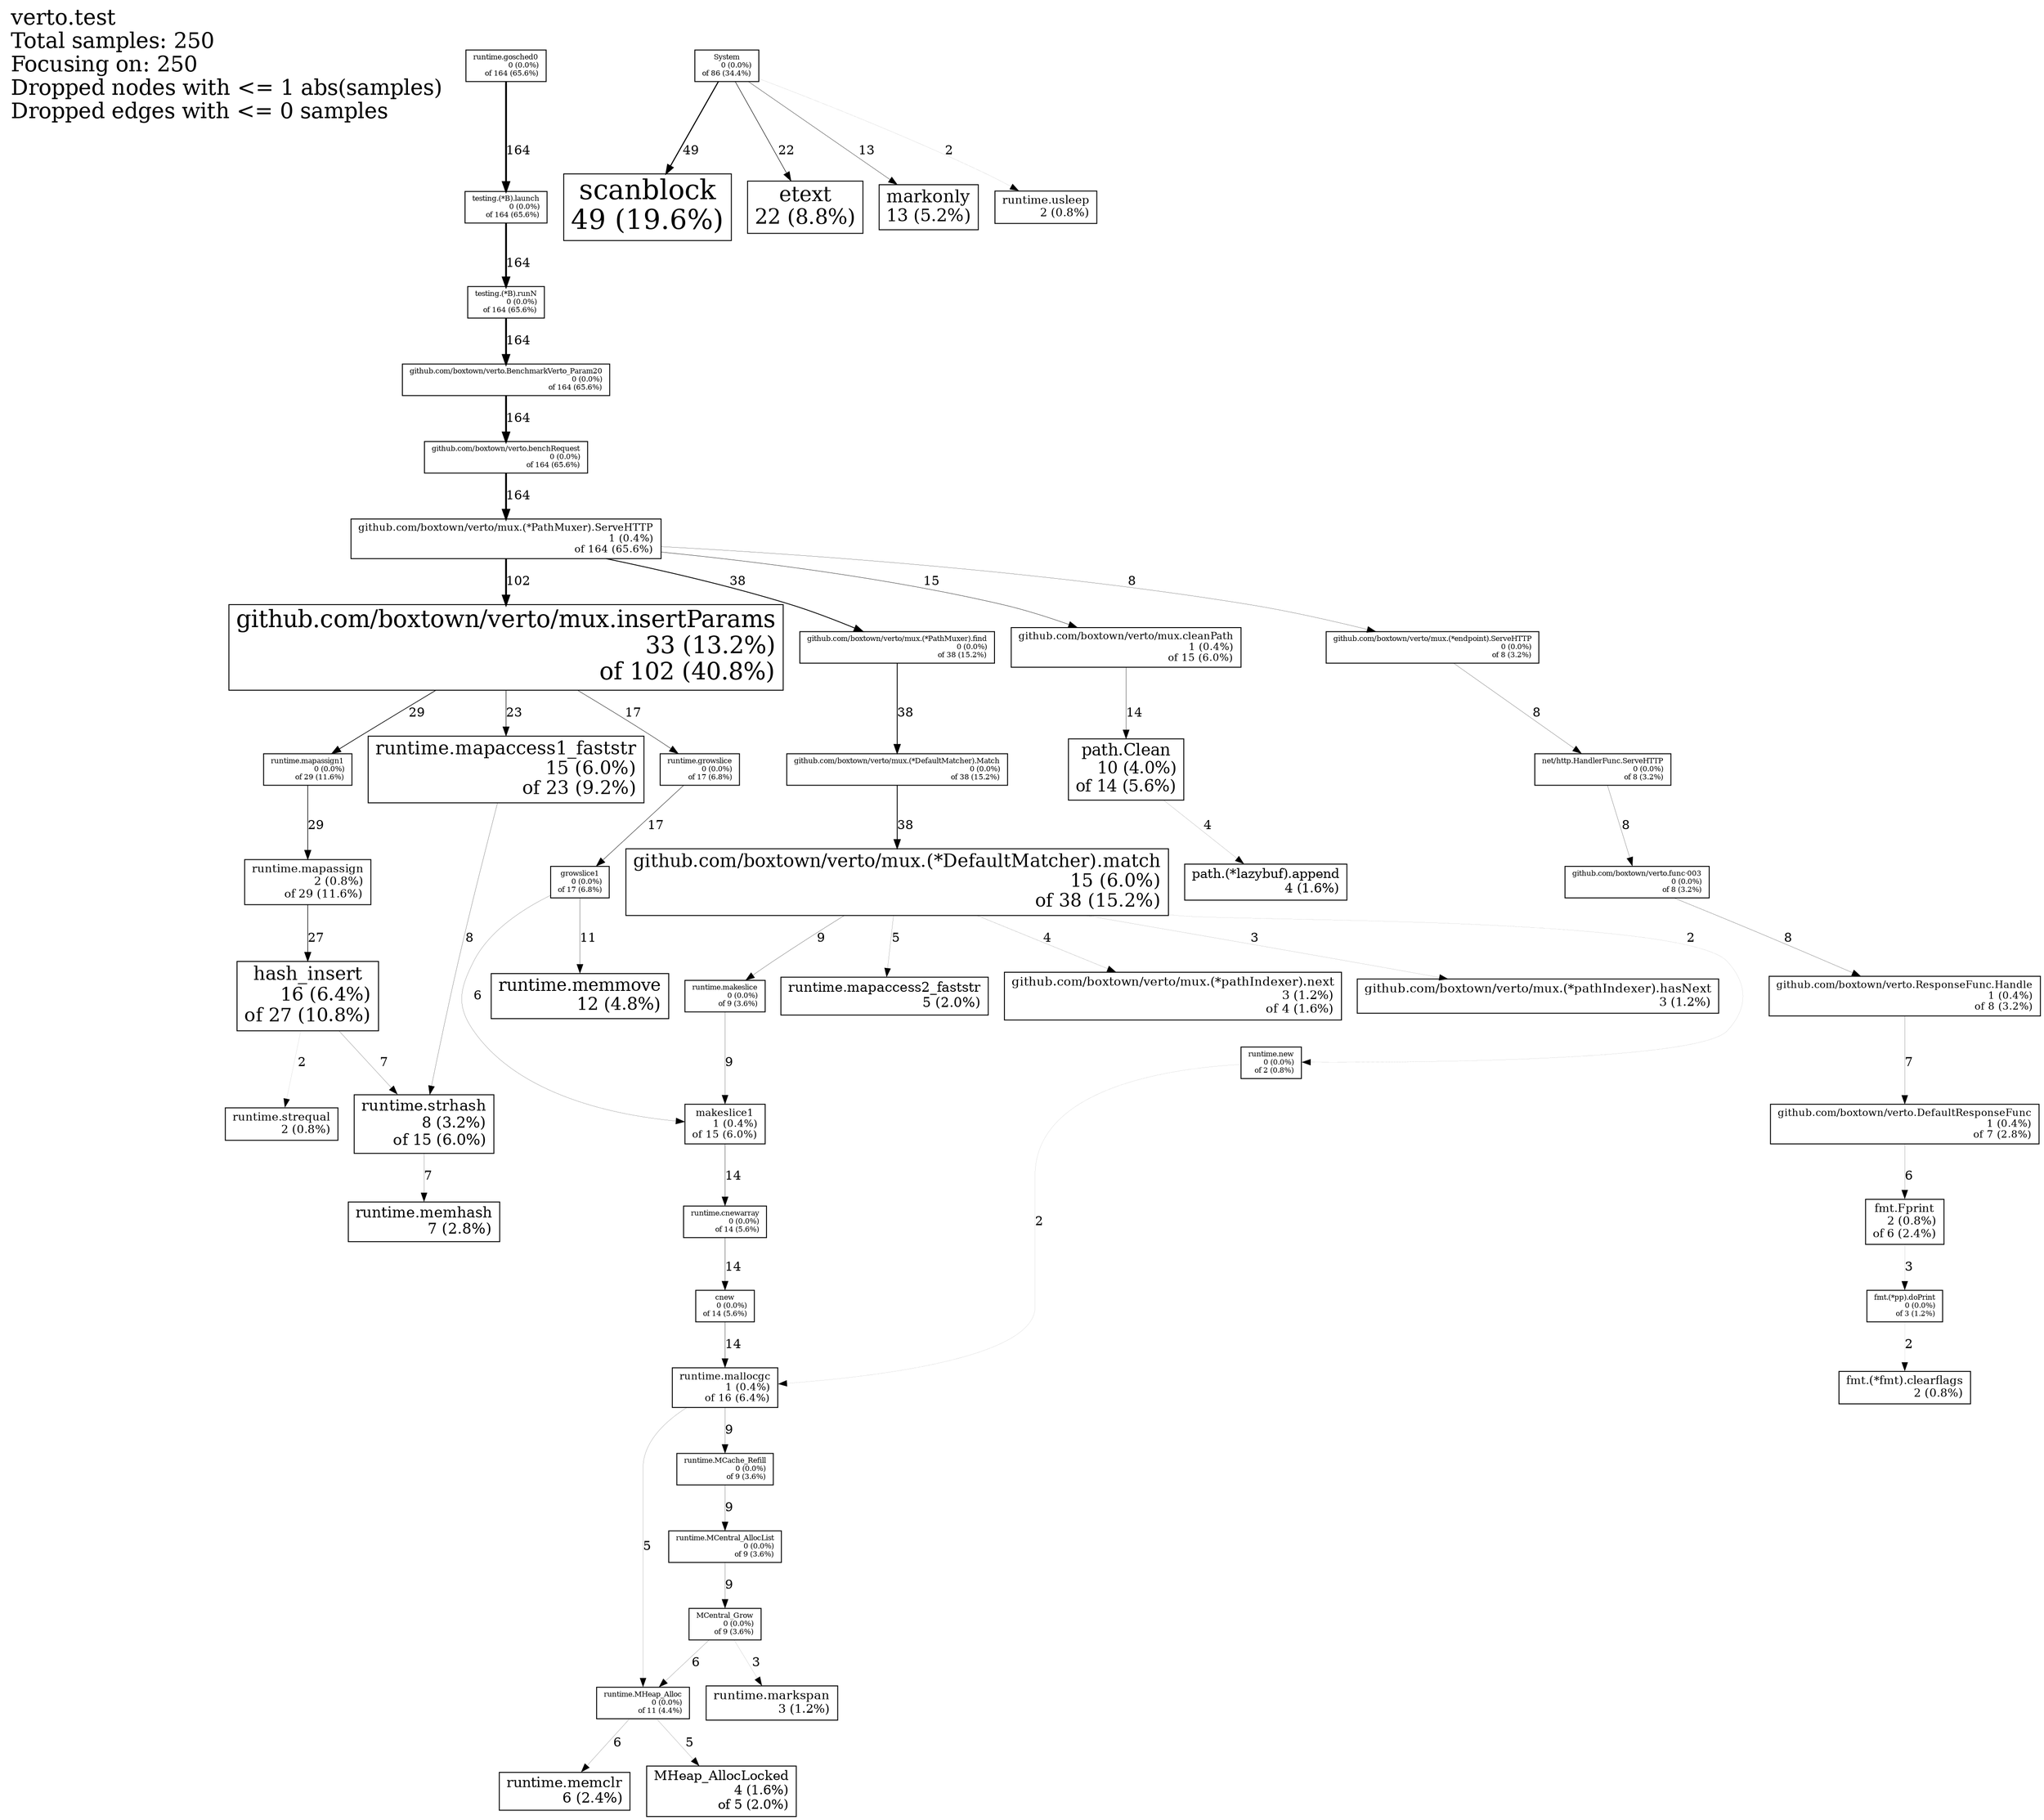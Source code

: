 digraph "verto.test; 250 samples" {
node [width=0.375,height=0.25];
Legend [shape=box,fontsize=24,shape=plaintext,label="verto.test\lTotal samples: 250\lFocusing on: 250\lDropped nodes with <= 1 abs(samples)\lDropped edges with <= 0 samples\l"];
N1 [label="github.com/boxtown/verto.BenchmarkVerto_Param20\n0 (0.0%)\rof 164 (65.6%)\r",shape=box,fontsize=8.0];
N2 [label="github.com/boxtown/verto.benchRequest\n0 (0.0%)\rof 164 (65.6%)\r",shape=box,fontsize=8.0];
N3 [label="github.com/boxtown/verto/mux.(*PathMuxer).ServeHTTP\n1 (0.4%)\rof 164 (65.6%)\r",shape=box,fontsize=11.2];
N4 [label="runtime.gosched0\n0 (0.0%)\rof 164 (65.6%)\r",shape=box,fontsize=8.0];
N5 [label="testing.(*B).launch\n0 (0.0%)\rof 164 (65.6%)\r",shape=box,fontsize=8.0];
N6 [label="testing.(*B).runN\n0 (0.0%)\rof 164 (65.6%)\r",shape=box,fontsize=8.0];
N7 [label="github.com/boxtown/verto/mux.insertParams\n33 (13.2%)\rof 102 (40.8%)\r",shape=box,fontsize=26.2];
N8 [label="System\n0 (0.0%)\rof 86 (34.4%)\r",shape=box,fontsize=8.0];
N9 [label="scanblock\n49 (19.6%)\r",shape=box,fontsize=30.1];
N10 [label="github.com/boxtown/verto/mux.(*DefaultMatcher).Match\n0 (0.0%)\rof 38 (15.2%)\r",shape=box,fontsize=8.0];
N11 [label="github.com/boxtown/verto/mux.(*DefaultMatcher).match\n15 (6.0%)\rof 38 (15.2%)\r",shape=box,fontsize=20.2];
N12 [label="github.com/boxtown/verto/mux.(*PathMuxer).find\n0 (0.0%)\rof 38 (15.2%)\r",shape=box,fontsize=8.0];
N13 [label="runtime.mapassign\n2 (0.8%)\rof 29 (11.6%)\r",shape=box,fontsize=12.5];
N14 [label="runtime.mapassign1\n0 (0.0%)\rof 29 (11.6%)\r",shape=box,fontsize=8.0];
N15 [label="hash_insert\n16 (6.4%)\rof 27 (10.8%)\r",shape=box,fontsize=20.6];
N16 [label="runtime.mapaccess1_faststr\n15 (6.0%)\rof 23 (9.2%)\r",shape=box,fontsize=20.2];
N17 [label="etext\n22 (8.8%)\r",shape=box,fontsize=22.8];
N18 [label="growslice1\n0 (0.0%)\rof 17 (6.8%)\r",shape=box,fontsize=8.0];
N19 [label="runtime.growslice\n0 (0.0%)\rof 17 (6.8%)\r",shape=box,fontsize=8.0];
N20 [label="runtime.mallocgc\n1 (0.4%)\rof 16 (6.4%)\r",shape=box,fontsize=11.2];
N21 [label="github.com/boxtown/verto/mux.cleanPath\n1 (0.4%)\rof 15 (6.0%)\r",shape=box,fontsize=11.2];
N22 [label="makeslice1\n1 (0.4%)\rof 15 (6.0%)\r",shape=box,fontsize=11.2];
N23 [label="runtime.strhash\n8 (3.2%)\rof 15 (6.0%)\r",shape=box,fontsize=16.9];
N24 [label="cnew\n0 (0.0%)\rof 14 (5.6%)\r",shape=box,fontsize=8.0];
N25 [label="path.Clean\n10 (4.0%)\rof 14 (5.6%)\r",shape=box,fontsize=18.0];
N26 [label="runtime.cnewarray\n0 (0.0%)\rof 14 (5.6%)\r",shape=box,fontsize=8.0];
N27 [label="markonly\n13 (5.2%)\r",shape=box,fontsize=19.4];
N28 [label="runtime.memmove\n12 (4.8%)\r",shape=box,fontsize=19.0];
N29 [label="runtime.MHeap_Alloc\n0 (0.0%)\rof 11 (4.4%)\r",shape=box,fontsize=8.0];
N30 [label="MCentral_Grow\n0 (0.0%)\rof 9 (3.6%)\r",shape=box,fontsize=8.0];
N31 [label="runtime.MCache_Refill\n0 (0.0%)\rof 9 (3.6%)\r",shape=box,fontsize=8.0];
N32 [label="runtime.MCentral_AllocList\n0 (0.0%)\rof 9 (3.6%)\r",shape=box,fontsize=8.0];
N33 [label="runtime.makeslice\n0 (0.0%)\rof 9 (3.6%)\r",shape=box,fontsize=8.0];
N34 [label="github.com/boxtown/verto.ResponseFunc.Handle\n1 (0.4%)\rof 8 (3.2%)\r",shape=box,fontsize=11.2];
N35 [label="github.com/boxtown/verto.func·003\n0 (0.0%)\rof 8 (3.2%)\r",shape=box,fontsize=8.0];
N36 [label="github.com/boxtown/verto/mux.(*endpoint).ServeHTTP\n0 (0.0%)\rof 8 (3.2%)\r",shape=box,fontsize=8.0];
N37 [label="net/http.HandlerFunc.ServeHTTP\n0 (0.0%)\rof 8 (3.2%)\r",shape=box,fontsize=8.0];
N38 [label="github.com/boxtown/verto.DefaultResponseFunc\n1 (0.4%)\rof 7 (2.8%)\r",shape=box,fontsize=11.2];
N39 [label="runtime.memhash\n7 (2.8%)\r",shape=box,fontsize=16.4];
N40 [label="fmt.Fprint\n2 (0.8%)\rof 6 (2.4%)\r",shape=box,fontsize=12.5];
N41 [label="runtime.memclr\n6 (2.4%)\r",shape=box,fontsize=15.7];
N42 [label="MHeap_AllocLocked\n4 (1.6%)\rof 5 (2.0%)\r",shape=box,fontsize=14.3];
N43 [label="runtime.mapaccess2_faststr\n5 (2.0%)\r",shape=box,fontsize=15.1];
N44 [label="github.com/boxtown/verto/mux.(*pathIndexer).next\n3 (1.2%)\rof 4 (1.6%)\r",shape=box,fontsize=13.5];
N45 [label="path.(*lazybuf).append\n4 (1.6%)\r",shape=box,fontsize=14.3];
N46 [label="fmt.(*pp).doPrint\n0 (0.0%)\rof 3 (1.2%)\r",shape=box,fontsize=8.0];
N47 [label="github.com/boxtown/verto/mux.(*pathIndexer).hasNext\n3 (1.2%)\r",shape=box,fontsize=13.5];
N48 [label="runtime.markspan\n3 (1.2%)\r",shape=box,fontsize=13.5];
N49 [label="fmt.(*fmt).clearflags\n2 (0.8%)\r",shape=box,fontsize=12.5];
N50 [label="runtime.new\n0 (0.0%)\rof 2 (0.8%)\r",shape=box,fontsize=8.0];
N51 [label="runtime.strequal\n2 (0.8%)\r",shape=box,fontsize=12.5];
N52 [label="runtime.usleep\n2 (0.8%)\r",shape=box,fontsize=12.5];
N15 -> N51 [label=2, weight=1, style="setlinewidth(0.048000)"];
N22 -> N26 [label=14, weight=6, style="setlinewidth(0.336000)"];
N16 -> N23 [label=8, weight=4, style="setlinewidth(0.192000)"];
N33 -> N22 [label=9, weight=4, style="setlinewidth(0.216000)"];
N35 -> N34 [label=8, weight=4, style="setlinewidth(0.192000)"];
N2 -> N3 [label=164, weight=35, style="setlinewidth(2.000000)"];
N19 -> N18 [label=17, weight=7, style="setlinewidth(0.408000)"];
N1 -> N2 [label=164, weight=35, style="setlinewidth(2.000000)"];
N13 -> N15 [label=27, weight=10, style="setlinewidth(0.648000)"];
N37 -> N35 [label=8, weight=4, style="setlinewidth(0.192000)"];
N18 -> N22 [label=6, weight=3, style="setlinewidth(0.144000)"];
N8 -> N27 [label=13, weight=6, style="setlinewidth(0.312000)"];
N11 -> N43 [label=5, weight=3, style="setlinewidth(0.120000)"];
N32 -> N30 [label=9, weight=4, style="setlinewidth(0.216000)"];
N25 -> N45 [label=4, weight=2, style="setlinewidth(0.096000)"];
N7 -> N19 [label=17, weight=7, style="setlinewidth(0.408000)"];
N3 -> N12 [label=38, weight=12, style="setlinewidth(0.912000)"];
N4 -> N5 [label=164, weight=35, style="setlinewidth(2.000000)"];
N38 -> N40 [label=6, weight=3, style="setlinewidth(0.144000)"];
N18 -> N28 [label=11, weight=5, style="setlinewidth(0.264000)"];
N36 -> N37 [label=8, weight=4, style="setlinewidth(0.192000)"];
N11 -> N44 [label=4, weight=2, style="setlinewidth(0.096000)"];
N7 -> N14 [label=29, weight=10, style="setlinewidth(0.696000)"];
N26 -> N24 [label=14, weight=6, style="setlinewidth(0.336000)"];
N8 -> N52 [label=2, weight=1, style="setlinewidth(0.048000)"];
N29 -> N42 [label=5, weight=3, style="setlinewidth(0.120000)"];
N8 -> N9 [label=49, weight=15, style="setlinewidth(1.176000)"];
N30 -> N48 [label=3, weight=2, style="setlinewidth(0.072000)"];
N8 -> N17 [label=22, weight=8, style="setlinewidth(0.528000)"];
N3 -> N7 [label=102, weight=25, style="setlinewidth(2.000000)"];
N46 -> N49 [label=2, weight=1, style="setlinewidth(0.048000)"];
N10 -> N11 [label=38, weight=12, style="setlinewidth(0.912000)"];
N7 -> N16 [label=23, weight=8, style="setlinewidth(0.552000)"];
N50 -> N20 [label=2, weight=1, style="setlinewidth(0.048000)"];
N6 -> N1 [label=164, weight=35, style="setlinewidth(2.000000)"];
N14 -> N13 [label=29, weight=10, style="setlinewidth(0.696000)"];
N15 -> N23 [label=7, weight=3, style="setlinewidth(0.168000)"];
N34 -> N38 [label=7, weight=3, style="setlinewidth(0.168000)"];
N29 -> N41 [label=6, weight=3, style="setlinewidth(0.144000)"];
N11 -> N47 [label=3, weight=2, style="setlinewidth(0.072000)"];
N40 -> N46 [label=3, weight=2, style="setlinewidth(0.072000)"];
N11 -> N33 [label=9, weight=4, style="setlinewidth(0.216000)"];
N30 -> N29 [label=6, weight=3, style="setlinewidth(0.144000)"];
N24 -> N20 [label=14, weight=6, style="setlinewidth(0.336000)"];
N11 -> N50 [label=2, weight=1, style="setlinewidth(0.048000)"];
N21 -> N25 [label=14, weight=6, style="setlinewidth(0.336000)"];
N23 -> N39 [label=7, weight=3, style="setlinewidth(0.168000)"];
N20 -> N29 [label=5, weight=3, style="setlinewidth(0.120000)"];
N31 -> N32 [label=9, weight=4, style="setlinewidth(0.216000)"];
N12 -> N10 [label=38, weight=12, style="setlinewidth(0.912000)"];
N3 -> N21 [label=15, weight=6, style="setlinewidth(0.360000)"];
N3 -> N36 [label=8, weight=4, style="setlinewidth(0.192000)"];
N5 -> N6 [label=164, weight=35, style="setlinewidth(2.000000)"];
N20 -> N31 [label=9, weight=4, style="setlinewidth(0.216000)"];
}
